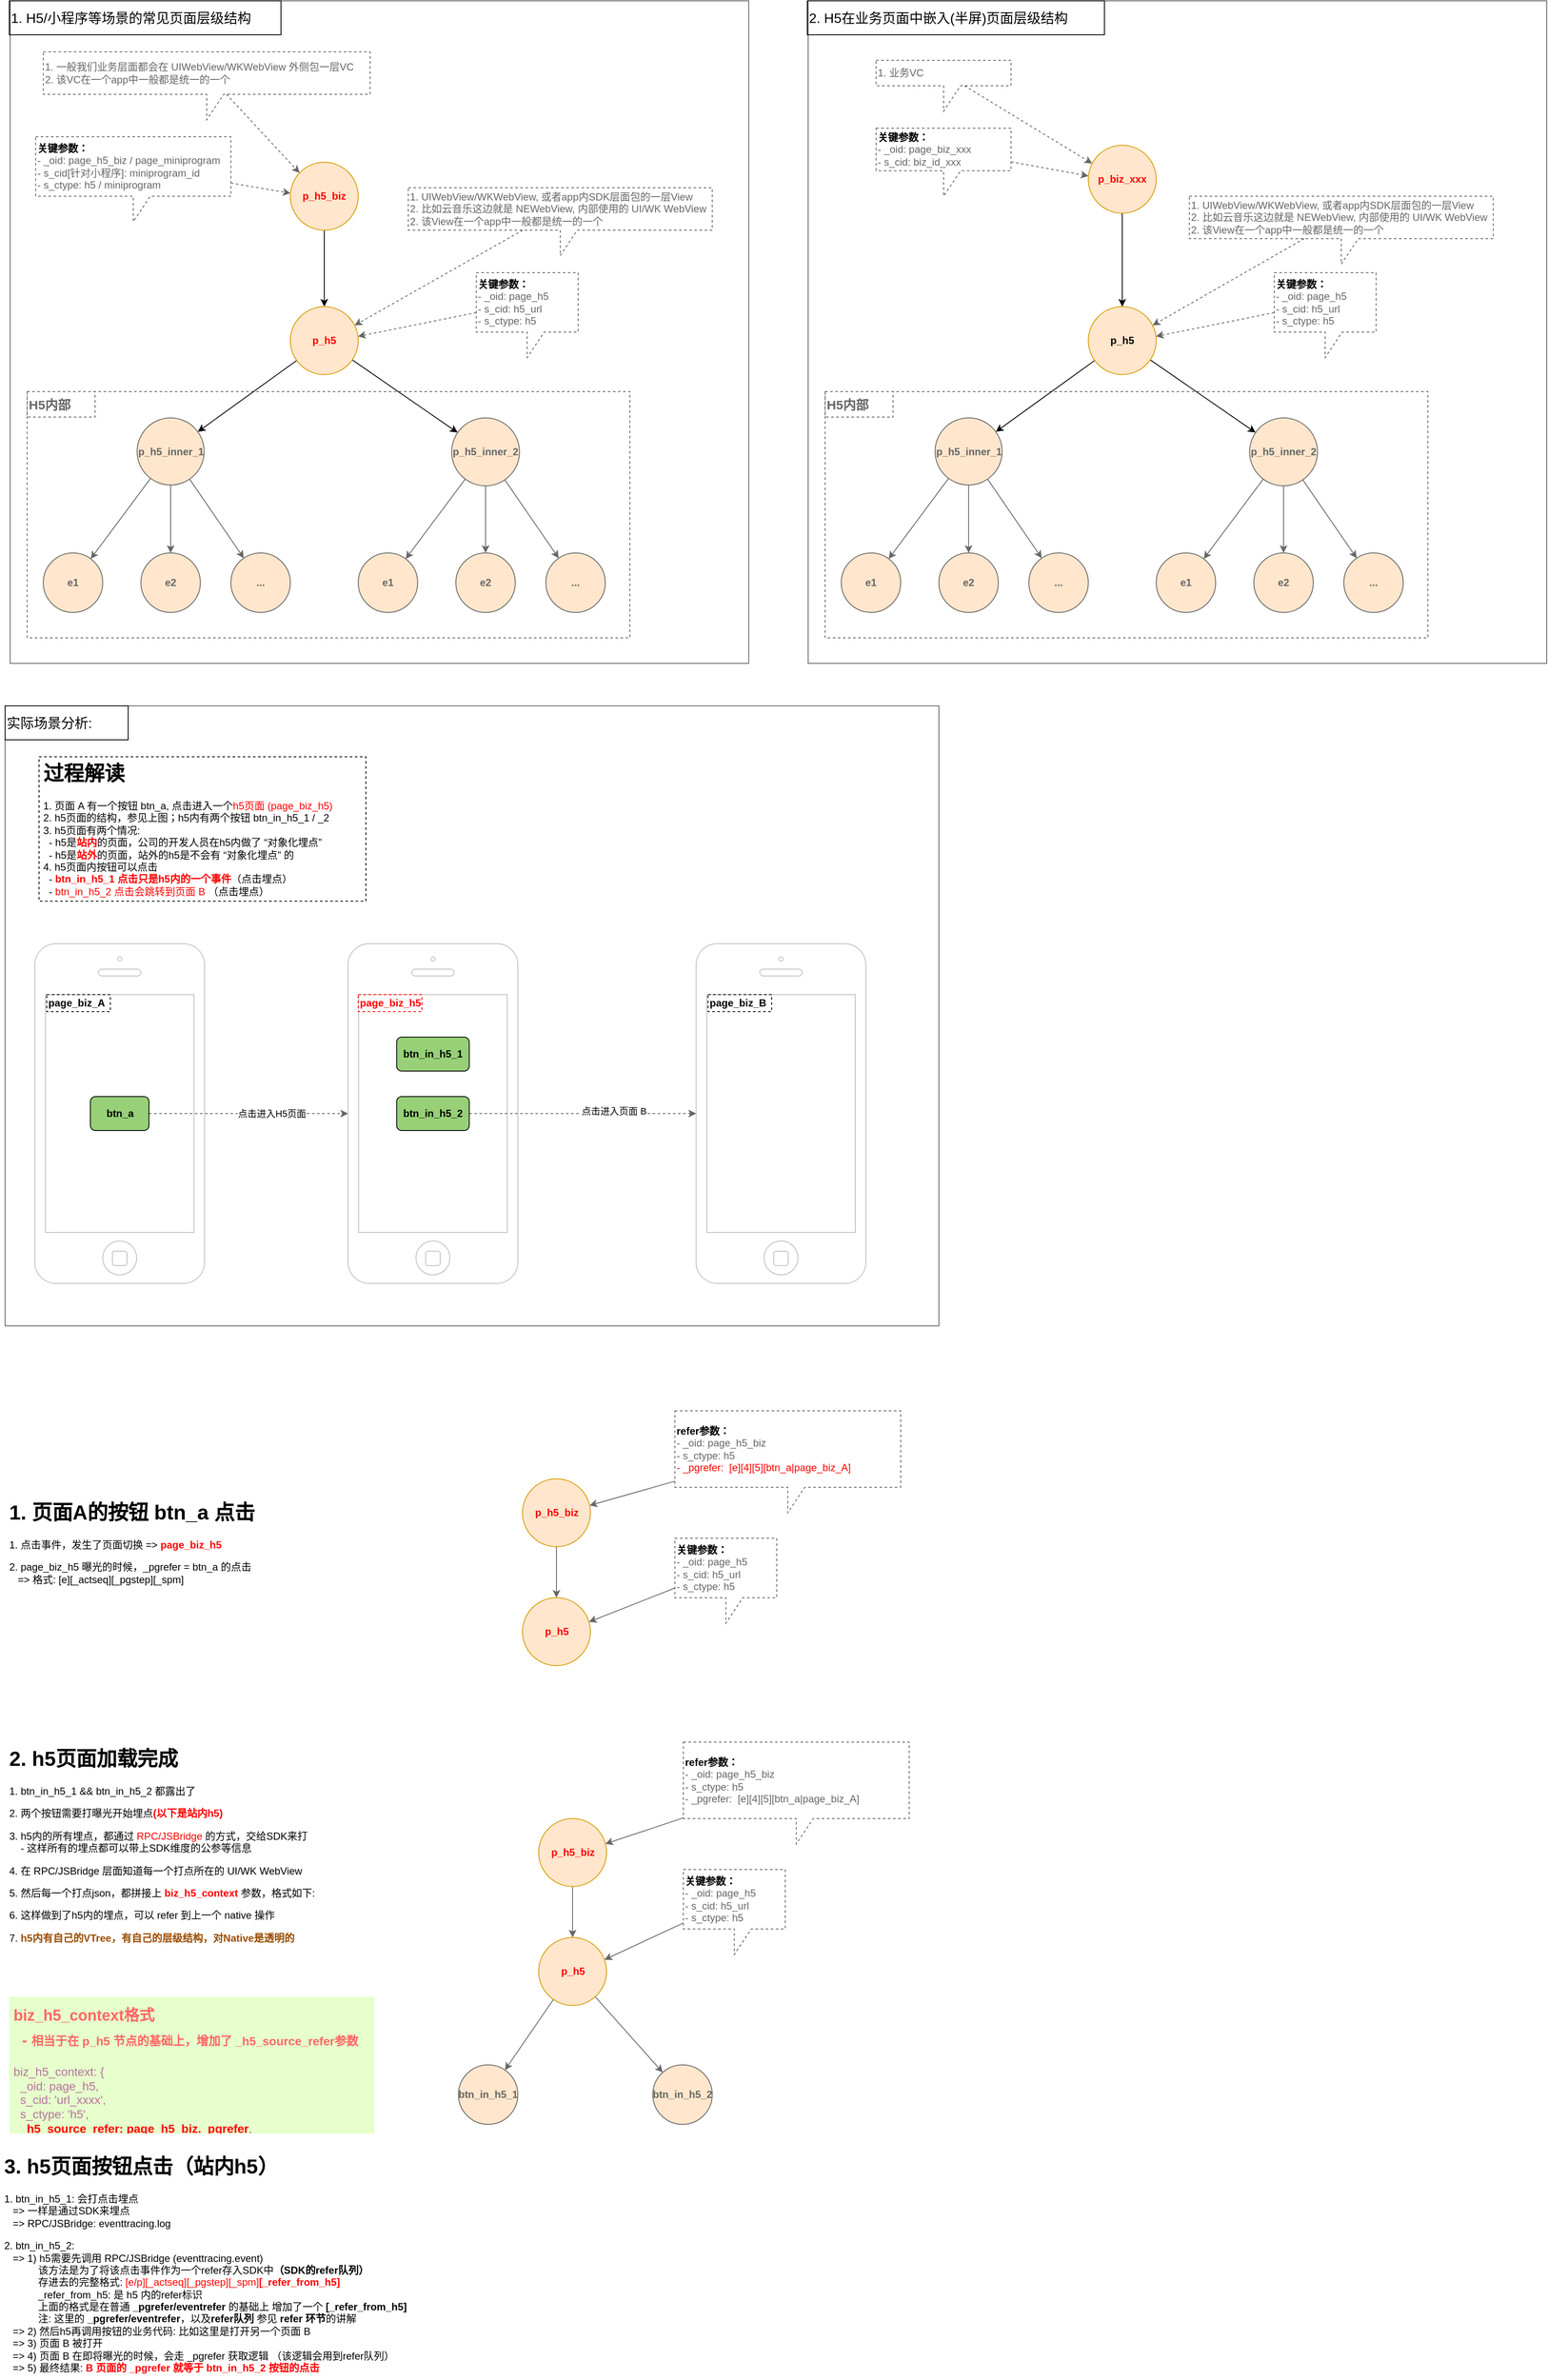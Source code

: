 <mxfile version="14.7.0" type="github">
  <diagram id="BwOSBp48OYiSH1dpokI9" name="Page-1">
    <mxGraphModel dx="2025" dy="2298" grid="1" gridSize="10" guides="1" tooltips="1" connect="1" arrows="1" fold="1" page="1" pageScale="1" pageWidth="827" pageHeight="1169" math="0" shadow="0">
      <root>
        <mxCell id="0" />
        <mxCell id="1" parent="0" />
        <mxCell id="-mIfDHSUPJoPvfxh9Jht-90" value="" style="rounded=0;whiteSpace=wrap;html=1;strokeColor=#666666;fontColor=#666666;" vertex="1" parent="1">
          <mxGeometry x="45" y="-260" width="1100" height="730" as="geometry" />
        </mxCell>
        <mxCell id="-mIfDHSUPJoPvfxh9Jht-35" value="" style="rounded=0;whiteSpace=wrap;html=1;strokeColor=#666666;fontColor=#666666;" vertex="1" parent="1">
          <mxGeometry x="51" y="-1090" width="870" height="780" as="geometry" />
        </mxCell>
        <mxCell id="-mIfDHSUPJoPvfxh9Jht-29" value="" style="rounded=0;whiteSpace=wrap;html=1;fillColor=none;dashed=1;strokeColor=#666666;fontColor=#666666;" vertex="1" parent="1">
          <mxGeometry x="71" y="-630" width="710" height="290" as="geometry" />
        </mxCell>
        <mxCell id="-mIfDHSUPJoPvfxh9Jht-12" style="edgeStyle=orthogonalEdgeStyle;rounded=0;orthogonalLoop=1;jettySize=auto;html=1;fontColor=#FF0000;" edge="1" parent="1" source="-mIfDHSUPJoPvfxh9Jht-6" target="-mIfDHSUPJoPvfxh9Jht-7">
          <mxGeometry relative="1" as="geometry" />
        </mxCell>
        <mxCell id="-mIfDHSUPJoPvfxh9Jht-6" value="&lt;font&gt;&lt;span&gt;p_h5_biz&lt;br&gt;&lt;/span&gt;&lt;/font&gt;" style="ellipse;whiteSpace=wrap;html=1;aspect=fixed;strokeColor=#d79b00;fillColor=#ffe6cc;fontStyle=1;fontColor=#FF0000;" vertex="1" parent="1">
          <mxGeometry x="381" y="-900" width="80" height="80" as="geometry" />
        </mxCell>
        <mxCell id="-mIfDHSUPJoPvfxh9Jht-21" style="edgeStyle=none;rounded=0;orthogonalLoop=1;jettySize=auto;html=1;" edge="1" parent="1" source="-mIfDHSUPJoPvfxh9Jht-7" target="-mIfDHSUPJoPvfxh9Jht-13">
          <mxGeometry relative="1" as="geometry" />
        </mxCell>
        <mxCell id="-mIfDHSUPJoPvfxh9Jht-22" style="edgeStyle=none;rounded=0;orthogonalLoop=1;jettySize=auto;html=1;" edge="1" parent="1" source="-mIfDHSUPJoPvfxh9Jht-7" target="-mIfDHSUPJoPvfxh9Jht-14">
          <mxGeometry relative="1" as="geometry" />
        </mxCell>
        <mxCell id="-mIfDHSUPJoPvfxh9Jht-7" value="&lt;span&gt;&lt;font&gt;p_h5&lt;/font&gt;&lt;/span&gt;" style="ellipse;whiteSpace=wrap;html=1;aspect=fixed;strokeColor=#d79b00;fillColor=#ffe6cc;fontStyle=1;fontColor=#FF0000;" vertex="1" parent="1">
          <mxGeometry x="381" y="-730" width="80" height="80" as="geometry" />
        </mxCell>
        <mxCell id="-mIfDHSUPJoPvfxh9Jht-18" style="rounded=0;orthogonalLoop=1;jettySize=auto;html=1;strokeColor=#666666;fontColor=#666666;" edge="1" parent="1" source="-mIfDHSUPJoPvfxh9Jht-13" target="-mIfDHSUPJoPvfxh9Jht-15">
          <mxGeometry relative="1" as="geometry" />
        </mxCell>
        <mxCell id="-mIfDHSUPJoPvfxh9Jht-19" style="edgeStyle=none;rounded=0;orthogonalLoop=1;jettySize=auto;html=1;strokeColor=#666666;fontColor=#666666;" edge="1" parent="1" source="-mIfDHSUPJoPvfxh9Jht-13" target="-mIfDHSUPJoPvfxh9Jht-16">
          <mxGeometry relative="1" as="geometry" />
        </mxCell>
        <mxCell id="-mIfDHSUPJoPvfxh9Jht-20" style="edgeStyle=none;rounded=0;orthogonalLoop=1;jettySize=auto;html=1;strokeColor=#666666;fontColor=#666666;" edge="1" parent="1" source="-mIfDHSUPJoPvfxh9Jht-13" target="-mIfDHSUPJoPvfxh9Jht-17">
          <mxGeometry relative="1" as="geometry" />
        </mxCell>
        <mxCell id="-mIfDHSUPJoPvfxh9Jht-13" value="&lt;b&gt;&lt;font&gt;p_h5_inner_1&lt;/font&gt;&lt;/b&gt;" style="ellipse;whiteSpace=wrap;html=1;aspect=fixed;fillColor=#ffe6cc;strokeColor=#666666;fontColor=#666666;" vertex="1" parent="1">
          <mxGeometry x="200.5" y="-599" width="79" height="79" as="geometry" />
        </mxCell>
        <mxCell id="-mIfDHSUPJoPvfxh9Jht-26" style="edgeStyle=none;rounded=0;orthogonalLoop=1;jettySize=auto;html=1;strokeColor=#666666;fontColor=#666666;" edge="1" parent="1" source="-mIfDHSUPJoPvfxh9Jht-14" target="-mIfDHSUPJoPvfxh9Jht-23">
          <mxGeometry relative="1" as="geometry" />
        </mxCell>
        <mxCell id="-mIfDHSUPJoPvfxh9Jht-27" style="edgeStyle=none;rounded=0;orthogonalLoop=1;jettySize=auto;html=1;strokeColor=#666666;fontColor=#666666;" edge="1" parent="1" source="-mIfDHSUPJoPvfxh9Jht-14" target="-mIfDHSUPJoPvfxh9Jht-24">
          <mxGeometry relative="1" as="geometry" />
        </mxCell>
        <mxCell id="-mIfDHSUPJoPvfxh9Jht-28" style="edgeStyle=none;rounded=0;orthogonalLoop=1;jettySize=auto;html=1;strokeColor=#666666;fontColor=#666666;" edge="1" parent="1" source="-mIfDHSUPJoPvfxh9Jht-14" target="-mIfDHSUPJoPvfxh9Jht-25">
          <mxGeometry relative="1" as="geometry" />
        </mxCell>
        <mxCell id="-mIfDHSUPJoPvfxh9Jht-14" value="&lt;b&gt;&lt;font&gt;p_h5_inner_2&lt;/font&gt;&lt;/b&gt;" style="ellipse;whiteSpace=wrap;html=1;aspect=fixed;fillColor=#ffe6cc;strokeColor=#666666;fontColor=#666666;" vertex="1" parent="1">
          <mxGeometry x="571" y="-599" width="80" height="80" as="geometry" />
        </mxCell>
        <mxCell id="-mIfDHSUPJoPvfxh9Jht-15" value="&lt;b&gt;&lt;font&gt;e1&lt;/font&gt;&lt;/b&gt;" style="ellipse;whiteSpace=wrap;html=1;aspect=fixed;fillColor=#ffe6cc;strokeColor=#666666;fontColor=#666666;" vertex="1" parent="1">
          <mxGeometry x="90" y="-440" width="70" height="70" as="geometry" />
        </mxCell>
        <mxCell id="-mIfDHSUPJoPvfxh9Jht-16" value="&lt;b&gt;&lt;font&gt;e2&lt;/font&gt;&lt;/b&gt;" style="ellipse;whiteSpace=wrap;html=1;aspect=fixed;fillColor=#ffe6cc;strokeColor=#666666;fontColor=#666666;" vertex="1" parent="1">
          <mxGeometry x="205" y="-440" width="70" height="70" as="geometry" />
        </mxCell>
        <mxCell id="-mIfDHSUPJoPvfxh9Jht-17" value="&lt;b&gt;&lt;font&gt;...&lt;/font&gt;&lt;/b&gt;" style="ellipse;whiteSpace=wrap;html=1;aspect=fixed;fillColor=#ffe6cc;strokeColor=#666666;fontColor=#666666;" vertex="1" parent="1">
          <mxGeometry x="311" y="-440" width="70" height="70" as="geometry" />
        </mxCell>
        <mxCell id="-mIfDHSUPJoPvfxh9Jht-23" value="&lt;b&gt;&lt;font&gt;e1&lt;/font&gt;&lt;/b&gt;" style="ellipse;whiteSpace=wrap;html=1;aspect=fixed;fillColor=#ffe6cc;strokeColor=#666666;fontColor=#666666;" vertex="1" parent="1">
          <mxGeometry x="461" y="-440" width="70" height="70" as="geometry" />
        </mxCell>
        <mxCell id="-mIfDHSUPJoPvfxh9Jht-24" value="&lt;b&gt;&lt;font&gt;e2&lt;/font&gt;&lt;/b&gt;" style="ellipse;whiteSpace=wrap;html=1;aspect=fixed;fillColor=#ffe6cc;strokeColor=#666666;fontColor=#666666;" vertex="1" parent="1">
          <mxGeometry x="576" y="-440" width="70" height="70" as="geometry" />
        </mxCell>
        <mxCell id="-mIfDHSUPJoPvfxh9Jht-25" value="&lt;b&gt;&lt;font&gt;...&lt;/font&gt;&lt;/b&gt;" style="ellipse;whiteSpace=wrap;html=1;aspect=fixed;fillColor=#ffe6cc;strokeColor=#666666;fontColor=#666666;" vertex="1" parent="1">
          <mxGeometry x="682" y="-440" width="70" height="70" as="geometry" />
        </mxCell>
        <mxCell id="-mIfDHSUPJoPvfxh9Jht-30" value="&lt;b&gt;&lt;font style=&quot;font-size: 15px&quot;&gt;H5内部&lt;/font&gt;&lt;/b&gt;" style="text;html=1;fillColor=none;align=left;verticalAlign=middle;whiteSpace=wrap;rounded=0;dashed=1;strokeColor=#666666;fontColor=#666666;" vertex="1" parent="1">
          <mxGeometry x="71" y="-630" width="80" height="30" as="geometry" />
        </mxCell>
        <mxCell id="-mIfDHSUPJoPvfxh9Jht-32" style="edgeStyle=none;rounded=0;orthogonalLoop=1;jettySize=auto;html=1;fontColor=#666666;dashed=1;strokeColor=#666666;" edge="1" parent="1" source="-mIfDHSUPJoPvfxh9Jht-31" target="-mIfDHSUPJoPvfxh9Jht-6">
          <mxGeometry relative="1" as="geometry" />
        </mxCell>
        <mxCell id="-mIfDHSUPJoPvfxh9Jht-31" value="1. 一般我们业务层面都会在 UIWebView/WKWebView 外侧包一层VC&lt;br&gt;2. 该VC在一个app中一般都是统一的一个" style="shape=callout;whiteSpace=wrap;html=1;perimeter=calloutPerimeter;dashed=1;fontColor=#666666;fillColor=none;strokeColor=#666666;align=left;" vertex="1" parent="1">
          <mxGeometry x="90" y="-1030" width="385" height="80" as="geometry" />
        </mxCell>
        <mxCell id="-mIfDHSUPJoPvfxh9Jht-34" style="edgeStyle=none;rounded=0;orthogonalLoop=1;jettySize=auto;html=1;dashed=1;fontColor=#666666;strokeColor=#666666;" edge="1" parent="1" source="-mIfDHSUPJoPvfxh9Jht-33" target="-mIfDHSUPJoPvfxh9Jht-7">
          <mxGeometry relative="1" as="geometry" />
        </mxCell>
        <mxCell id="-mIfDHSUPJoPvfxh9Jht-33" value="1. UIWebView/WKWebView, 或者app内SDK层面包的一层View&lt;br&gt;2. 比如云音乐这边就是 NEWebView, 内部使用的 UI/WK WebView&lt;br&gt;2. 该View在一个app中一般都是统一的一个" style="shape=callout;whiteSpace=wrap;html=1;perimeter=calloutPerimeter;dashed=1;fontColor=#666666;fillColor=none;strokeColor=#666666;align=left;" vertex="1" parent="1">
          <mxGeometry x="520" y="-870" width="358" height="80" as="geometry" />
        </mxCell>
        <mxCell id="-mIfDHSUPJoPvfxh9Jht-36" value="&lt;font style=&quot;font-size: 16px&quot;&gt;1. H5/小程序等场景的常见页面层级结构&lt;/font&gt;" style="text;html=1;fillColor=none;align=left;verticalAlign=middle;whiteSpace=wrap;rounded=0;strokeColor=#000000;" vertex="1" parent="1">
          <mxGeometry x="50" y="-1090" width="320" height="40" as="geometry" />
        </mxCell>
        <mxCell id="-mIfDHSUPJoPvfxh9Jht-37" value="" style="rounded=0;whiteSpace=wrap;html=1;strokeColor=#666666;fontColor=#666666;" vertex="1" parent="1">
          <mxGeometry x="991" y="-1090" width="870" height="780" as="geometry" />
        </mxCell>
        <mxCell id="-mIfDHSUPJoPvfxh9Jht-38" value="" style="rounded=0;whiteSpace=wrap;html=1;fillColor=none;dashed=1;strokeColor=#666666;fontColor=#666666;" vertex="1" parent="1">
          <mxGeometry x="1011" y="-630" width="710" height="290" as="geometry" />
        </mxCell>
        <mxCell id="-mIfDHSUPJoPvfxh9Jht-39" style="edgeStyle=orthogonalEdgeStyle;rounded=0;orthogonalLoop=1;jettySize=auto;html=1;fontColor=#FF0000;" edge="1" parent="1" source="-mIfDHSUPJoPvfxh9Jht-40" target="-mIfDHSUPJoPvfxh9Jht-43">
          <mxGeometry relative="1" as="geometry" />
        </mxCell>
        <mxCell id="-mIfDHSUPJoPvfxh9Jht-40" value="&lt;font&gt;&lt;span&gt;p_biz_xxx&lt;br&gt;&lt;/span&gt;&lt;/font&gt;" style="ellipse;whiteSpace=wrap;html=1;aspect=fixed;strokeColor=#d79b00;fillColor=#ffe6cc;fontStyle=1;fontColor=#FF0000;" vertex="1" parent="1">
          <mxGeometry x="1321" y="-920" width="80" height="80" as="geometry" />
        </mxCell>
        <mxCell id="-mIfDHSUPJoPvfxh9Jht-41" style="edgeStyle=none;rounded=0;orthogonalLoop=1;jettySize=auto;html=1;" edge="1" parent="1" source="-mIfDHSUPJoPvfxh9Jht-43" target="-mIfDHSUPJoPvfxh9Jht-47">
          <mxGeometry relative="1" as="geometry" />
        </mxCell>
        <mxCell id="-mIfDHSUPJoPvfxh9Jht-42" style="edgeStyle=none;rounded=0;orthogonalLoop=1;jettySize=auto;html=1;" edge="1" parent="1" source="-mIfDHSUPJoPvfxh9Jht-43" target="-mIfDHSUPJoPvfxh9Jht-51">
          <mxGeometry relative="1" as="geometry" />
        </mxCell>
        <mxCell id="-mIfDHSUPJoPvfxh9Jht-43" value="&lt;span&gt;&lt;font&gt;p_h5&lt;/font&gt;&lt;/span&gt;" style="ellipse;whiteSpace=wrap;html=1;aspect=fixed;strokeColor=#d79b00;fillColor=#ffe6cc;fontStyle=1;" vertex="1" parent="1">
          <mxGeometry x="1321" y="-730" width="80" height="80" as="geometry" />
        </mxCell>
        <mxCell id="-mIfDHSUPJoPvfxh9Jht-44" style="rounded=0;orthogonalLoop=1;jettySize=auto;html=1;strokeColor=#666666;fontColor=#666666;" edge="1" parent="1" source="-mIfDHSUPJoPvfxh9Jht-47" target="-mIfDHSUPJoPvfxh9Jht-52">
          <mxGeometry relative="1" as="geometry" />
        </mxCell>
        <mxCell id="-mIfDHSUPJoPvfxh9Jht-45" style="edgeStyle=none;rounded=0;orthogonalLoop=1;jettySize=auto;html=1;strokeColor=#666666;fontColor=#666666;" edge="1" parent="1" source="-mIfDHSUPJoPvfxh9Jht-47" target="-mIfDHSUPJoPvfxh9Jht-53">
          <mxGeometry relative="1" as="geometry" />
        </mxCell>
        <mxCell id="-mIfDHSUPJoPvfxh9Jht-46" style="edgeStyle=none;rounded=0;orthogonalLoop=1;jettySize=auto;html=1;strokeColor=#666666;fontColor=#666666;" edge="1" parent="1" source="-mIfDHSUPJoPvfxh9Jht-47" target="-mIfDHSUPJoPvfxh9Jht-54">
          <mxGeometry relative="1" as="geometry" />
        </mxCell>
        <mxCell id="-mIfDHSUPJoPvfxh9Jht-47" value="&lt;b&gt;&lt;font&gt;p_h5_inner_1&lt;/font&gt;&lt;/b&gt;" style="ellipse;whiteSpace=wrap;html=1;aspect=fixed;fillColor=#ffe6cc;strokeColor=#666666;fontColor=#666666;" vertex="1" parent="1">
          <mxGeometry x="1140.5" y="-599" width="79" height="79" as="geometry" />
        </mxCell>
        <mxCell id="-mIfDHSUPJoPvfxh9Jht-48" style="edgeStyle=none;rounded=0;orthogonalLoop=1;jettySize=auto;html=1;strokeColor=#666666;fontColor=#666666;" edge="1" parent="1" source="-mIfDHSUPJoPvfxh9Jht-51" target="-mIfDHSUPJoPvfxh9Jht-55">
          <mxGeometry relative="1" as="geometry" />
        </mxCell>
        <mxCell id="-mIfDHSUPJoPvfxh9Jht-49" style="edgeStyle=none;rounded=0;orthogonalLoop=1;jettySize=auto;html=1;strokeColor=#666666;fontColor=#666666;" edge="1" parent="1" source="-mIfDHSUPJoPvfxh9Jht-51" target="-mIfDHSUPJoPvfxh9Jht-56">
          <mxGeometry relative="1" as="geometry" />
        </mxCell>
        <mxCell id="-mIfDHSUPJoPvfxh9Jht-50" style="edgeStyle=none;rounded=0;orthogonalLoop=1;jettySize=auto;html=1;strokeColor=#666666;fontColor=#666666;" edge="1" parent="1" source="-mIfDHSUPJoPvfxh9Jht-51" target="-mIfDHSUPJoPvfxh9Jht-57">
          <mxGeometry relative="1" as="geometry" />
        </mxCell>
        <mxCell id="-mIfDHSUPJoPvfxh9Jht-51" value="&lt;b&gt;&lt;font&gt;p_h5_inner_2&lt;/font&gt;&lt;/b&gt;" style="ellipse;whiteSpace=wrap;html=1;aspect=fixed;fillColor=#ffe6cc;strokeColor=#666666;fontColor=#666666;" vertex="1" parent="1">
          <mxGeometry x="1511" y="-599" width="80" height="80" as="geometry" />
        </mxCell>
        <mxCell id="-mIfDHSUPJoPvfxh9Jht-52" value="&lt;b&gt;&lt;font&gt;e1&lt;/font&gt;&lt;/b&gt;" style="ellipse;whiteSpace=wrap;html=1;aspect=fixed;fillColor=#ffe6cc;strokeColor=#666666;fontColor=#666666;" vertex="1" parent="1">
          <mxGeometry x="1030" y="-440" width="70" height="70" as="geometry" />
        </mxCell>
        <mxCell id="-mIfDHSUPJoPvfxh9Jht-53" value="&lt;b&gt;&lt;font&gt;e2&lt;/font&gt;&lt;/b&gt;" style="ellipse;whiteSpace=wrap;html=1;aspect=fixed;fillColor=#ffe6cc;strokeColor=#666666;fontColor=#666666;" vertex="1" parent="1">
          <mxGeometry x="1145" y="-440" width="70" height="70" as="geometry" />
        </mxCell>
        <mxCell id="-mIfDHSUPJoPvfxh9Jht-54" value="&lt;b&gt;&lt;font&gt;...&lt;/font&gt;&lt;/b&gt;" style="ellipse;whiteSpace=wrap;html=1;aspect=fixed;fillColor=#ffe6cc;strokeColor=#666666;fontColor=#666666;" vertex="1" parent="1">
          <mxGeometry x="1251" y="-440" width="70" height="70" as="geometry" />
        </mxCell>
        <mxCell id="-mIfDHSUPJoPvfxh9Jht-55" value="&lt;b&gt;&lt;font&gt;e1&lt;/font&gt;&lt;/b&gt;" style="ellipse;whiteSpace=wrap;html=1;aspect=fixed;fillColor=#ffe6cc;strokeColor=#666666;fontColor=#666666;" vertex="1" parent="1">
          <mxGeometry x="1401" y="-440" width="70" height="70" as="geometry" />
        </mxCell>
        <mxCell id="-mIfDHSUPJoPvfxh9Jht-56" value="&lt;b&gt;&lt;font&gt;e2&lt;/font&gt;&lt;/b&gt;" style="ellipse;whiteSpace=wrap;html=1;aspect=fixed;fillColor=#ffe6cc;strokeColor=#666666;fontColor=#666666;" vertex="1" parent="1">
          <mxGeometry x="1516" y="-440" width="70" height="70" as="geometry" />
        </mxCell>
        <mxCell id="-mIfDHSUPJoPvfxh9Jht-57" value="&lt;b&gt;&lt;font&gt;...&lt;/font&gt;&lt;/b&gt;" style="ellipse;whiteSpace=wrap;html=1;aspect=fixed;fillColor=#ffe6cc;strokeColor=#666666;fontColor=#666666;" vertex="1" parent="1">
          <mxGeometry x="1622" y="-440" width="70" height="70" as="geometry" />
        </mxCell>
        <mxCell id="-mIfDHSUPJoPvfxh9Jht-58" value="&lt;b&gt;&lt;font style=&quot;font-size: 15px&quot;&gt;H5内部&lt;/font&gt;&lt;/b&gt;" style="text;html=1;fillColor=none;align=left;verticalAlign=middle;whiteSpace=wrap;rounded=0;dashed=1;strokeColor=#666666;fontColor=#666666;" vertex="1" parent="1">
          <mxGeometry x="1011" y="-630" width="80" height="30" as="geometry" />
        </mxCell>
        <mxCell id="-mIfDHSUPJoPvfxh9Jht-59" style="edgeStyle=none;rounded=0;orthogonalLoop=1;jettySize=auto;html=1;fontColor=#666666;dashed=1;strokeColor=#666666;" edge="1" parent="1" source="-mIfDHSUPJoPvfxh9Jht-60" target="-mIfDHSUPJoPvfxh9Jht-40">
          <mxGeometry relative="1" as="geometry" />
        </mxCell>
        <mxCell id="-mIfDHSUPJoPvfxh9Jht-60" value="1. 业务VC" style="shape=callout;whiteSpace=wrap;html=1;perimeter=calloutPerimeter;dashed=1;fontColor=#666666;fillColor=none;strokeColor=#666666;align=left;" vertex="1" parent="1">
          <mxGeometry x="1071" y="-1020" width="159" height="60" as="geometry" />
        </mxCell>
        <mxCell id="-mIfDHSUPJoPvfxh9Jht-61" style="edgeStyle=none;rounded=0;orthogonalLoop=1;jettySize=auto;html=1;dashed=1;fontColor=#666666;strokeColor=#666666;" edge="1" parent="1" source="-mIfDHSUPJoPvfxh9Jht-62" target="-mIfDHSUPJoPvfxh9Jht-43">
          <mxGeometry relative="1" as="geometry" />
        </mxCell>
        <mxCell id="-mIfDHSUPJoPvfxh9Jht-62" value="1. UIWebView/WKWebView, 或者app内SDK层面包的一层View&lt;br&gt;2. 比如云音乐这边就是 NEWebView, 内部使用的 UI/WK WebView&lt;br&gt;2. 该View在一个app中一般都是统一的一个" style="shape=callout;whiteSpace=wrap;html=1;perimeter=calloutPerimeter;dashed=1;fontColor=#666666;fillColor=none;strokeColor=#666666;align=left;" vertex="1" parent="1">
          <mxGeometry x="1440" y="-860" width="358" height="80" as="geometry" />
        </mxCell>
        <mxCell id="-mIfDHSUPJoPvfxh9Jht-63" value="&lt;font style=&quot;font-size: 16px&quot;&gt;2. H5在业务页面中嵌入(半屏)页面层级结构&lt;/font&gt;" style="text;html=1;fillColor=none;align=left;verticalAlign=middle;whiteSpace=wrap;rounded=0;strokeColor=#000000;" vertex="1" parent="1">
          <mxGeometry x="990" y="-1090" width="350" height="40" as="geometry" />
        </mxCell>
        <mxCell id="-mIfDHSUPJoPvfxh9Jht-65" style="edgeStyle=none;rounded=0;orthogonalLoop=1;jettySize=auto;html=1;dashed=1;fontColor=#000000;strokeColor=#666666;" edge="1" parent="1" source="-mIfDHSUPJoPvfxh9Jht-64" target="-mIfDHSUPJoPvfxh9Jht-6">
          <mxGeometry relative="1" as="geometry" />
        </mxCell>
        <mxCell id="-mIfDHSUPJoPvfxh9Jht-64" value="&lt;b&gt;&lt;font color=&quot;#000000&quot;&gt;关键参数：&lt;/font&gt;&lt;/b&gt;&lt;br&gt;- _oid: page_h5_biz / page_miniprogram&lt;br&gt;- s_cid[针对小程序]: miniprogram_id&lt;br&gt;- s_ctype: h5 / miniprogram" style="shape=callout;whiteSpace=wrap;html=1;perimeter=calloutPerimeter;dashed=1;fontColor=#666666;fillColor=none;strokeColor=#666666;align=left;" vertex="1" parent="1">
          <mxGeometry x="81" y="-930" width="230" height="100" as="geometry" />
        </mxCell>
        <mxCell id="-mIfDHSUPJoPvfxh9Jht-68" style="edgeStyle=none;rounded=0;orthogonalLoop=1;jettySize=auto;html=1;dashed=1;fontColor=#000000;strokeColor=#666666;" edge="1" parent="1" source="-mIfDHSUPJoPvfxh9Jht-66" target="-mIfDHSUPJoPvfxh9Jht-7">
          <mxGeometry relative="1" as="geometry" />
        </mxCell>
        <mxCell id="-mIfDHSUPJoPvfxh9Jht-66" value="&lt;b&gt;&lt;font color=&quot;#000000&quot;&gt;关键参数：&lt;/font&gt;&lt;/b&gt;&lt;br&gt;- _oid: page_h5&lt;br&gt;- s_cid: h5_url&lt;br&gt;- s_ctype: h5" style="shape=callout;whiteSpace=wrap;html=1;perimeter=calloutPerimeter;dashed=1;fontColor=#666666;fillColor=none;strokeColor=#666666;align=left;" vertex="1" parent="1">
          <mxGeometry x="600" y="-770" width="120" height="100" as="geometry" />
        </mxCell>
        <mxCell id="-mIfDHSUPJoPvfxh9Jht-70" style="edgeStyle=none;rounded=0;orthogonalLoop=1;jettySize=auto;html=1;dashed=1;fontColor=#000000;strokeColor=#666666;" edge="1" parent="1" source="-mIfDHSUPJoPvfxh9Jht-69" target="-mIfDHSUPJoPvfxh9Jht-40">
          <mxGeometry relative="1" as="geometry" />
        </mxCell>
        <mxCell id="-mIfDHSUPJoPvfxh9Jht-69" value="&lt;b&gt;&lt;font color=&quot;#000000&quot;&gt;关键参数：&lt;/font&gt;&lt;/b&gt;&lt;br&gt;- _oid: page_biz_xxx&lt;br&gt;- s_cid: biz_id_xxx" style="shape=callout;whiteSpace=wrap;html=1;perimeter=calloutPerimeter;dashed=1;fontColor=#666666;fillColor=none;strokeColor=#666666;align=left;" vertex="1" parent="1">
          <mxGeometry x="1071" y="-940" width="159" height="80" as="geometry" />
        </mxCell>
        <mxCell id="-mIfDHSUPJoPvfxh9Jht-72" style="edgeStyle=none;rounded=0;orthogonalLoop=1;jettySize=auto;html=1;dashed=1;fontColor=#000000;strokeColor=#666666;" edge="1" parent="1" source="-mIfDHSUPJoPvfxh9Jht-71" target="-mIfDHSUPJoPvfxh9Jht-43">
          <mxGeometry relative="1" as="geometry" />
        </mxCell>
        <mxCell id="-mIfDHSUPJoPvfxh9Jht-71" value="&lt;b&gt;&lt;font color=&quot;#000000&quot;&gt;关键参数：&lt;/font&gt;&lt;/b&gt;&lt;br&gt;- _oid: page_h5&lt;br&gt;- s_cid: h5_url&lt;br&gt;- s_ctype: h5" style="shape=callout;whiteSpace=wrap;html=1;perimeter=calloutPerimeter;dashed=1;fontColor=#666666;fillColor=none;strokeColor=#666666;align=left;" vertex="1" parent="1">
          <mxGeometry x="1540" y="-770" width="120" height="100" as="geometry" />
        </mxCell>
        <mxCell id="-mIfDHSUPJoPvfxh9Jht-74" value="" style="html=1;verticalLabelPosition=bottom;labelBackgroundColor=#ffffff;verticalAlign=top;shadow=0;dashed=0;strokeWidth=1;shape=mxgraph.ios7.misc.iphone;strokeColor=#c0c0c0;fontColor=#000000;fillColor=#ffffff;align=left;" vertex="1" parent="1">
          <mxGeometry x="80" y="20" width="200" height="400" as="geometry" />
        </mxCell>
        <mxCell id="-mIfDHSUPJoPvfxh9Jht-75" value="page_biz_A" style="text;html=1;fillColor=none;align=left;verticalAlign=middle;whiteSpace=wrap;rounded=0;fontColor=#000000;strokeColor=#000000;dashed=1;fontStyle=1" vertex="1" parent="1">
          <mxGeometry x="94" y="80" width="75" height="20" as="geometry" />
        </mxCell>
        <mxCell id="-mIfDHSUPJoPvfxh9Jht-82" style="edgeStyle=none;rounded=0;orthogonalLoop=1;jettySize=auto;html=1;dashed=1;fontColor=#000000;strokeColor=#666666;" edge="1" parent="1" source="-mIfDHSUPJoPvfxh9Jht-78" target="-mIfDHSUPJoPvfxh9Jht-79">
          <mxGeometry relative="1" as="geometry" />
        </mxCell>
        <mxCell id="-mIfDHSUPJoPvfxh9Jht-83" value="点击进入H5页面" style="edgeLabel;html=1;align=center;verticalAlign=middle;resizable=0;points=[];fontColor=#000000;" vertex="1" connectable="0" parent="-mIfDHSUPJoPvfxh9Jht-82">
          <mxGeometry x="-0.228" y="-1" relative="1" as="geometry">
            <mxPoint x="54" y="-1" as="offset" />
          </mxGeometry>
        </mxCell>
        <mxCell id="-mIfDHSUPJoPvfxh9Jht-78" value="btn_a" style="rounded=1;whiteSpace=wrap;html=1;fontColor=#000000;strokeColor=#000000;align=center;fontStyle=1;fillColor=#97D077;" vertex="1" parent="1">
          <mxGeometry x="145.5" y="200" width="69" height="40" as="geometry" />
        </mxCell>
        <mxCell id="-mIfDHSUPJoPvfxh9Jht-79" value="" style="html=1;verticalLabelPosition=bottom;labelBackgroundColor=#ffffff;verticalAlign=top;shadow=0;dashed=0;strokeWidth=1;shape=mxgraph.ios7.misc.iphone;strokeColor=#c0c0c0;fontColor=#000000;fillColor=#ffffff;align=left;" vertex="1" parent="1">
          <mxGeometry x="449" y="20" width="200" height="400" as="geometry" />
        </mxCell>
        <mxCell id="-mIfDHSUPJoPvfxh9Jht-81" value="page_biz_h5" style="text;html=1;fillColor=none;align=left;verticalAlign=middle;whiteSpace=wrap;rounded=0;dashed=1;fontStyle=1;fontColor=#FF0000;strokeColor=#FF0000;" vertex="1" parent="1">
          <mxGeometry x="461" y="80" width="75" height="20" as="geometry" />
        </mxCell>
        <mxCell id="-mIfDHSUPJoPvfxh9Jht-84" value="" style="html=1;verticalLabelPosition=bottom;labelBackgroundColor=#ffffff;verticalAlign=top;shadow=0;dashed=0;strokeWidth=1;shape=mxgraph.ios7.misc.iphone;strokeColor=#c0c0c0;fontColor=#000000;fillColor=#ffffff;align=left;" vertex="1" parent="1">
          <mxGeometry x="859" y="20" width="200" height="400" as="geometry" />
        </mxCell>
        <mxCell id="-mIfDHSUPJoPvfxh9Jht-86" style="edgeStyle=none;rounded=0;orthogonalLoop=1;jettySize=auto;html=1;dashed=1;fontColor=#000000;strokeColor=#666666;" edge="1" parent="1" source="-mIfDHSUPJoPvfxh9Jht-85" target="-mIfDHSUPJoPvfxh9Jht-84">
          <mxGeometry relative="1" as="geometry" />
        </mxCell>
        <mxCell id="-mIfDHSUPJoPvfxh9Jht-85" value="btn_in_h5_2" style="rounded=1;whiteSpace=wrap;html=1;fontColor=#000000;strokeColor=#000000;align=center;fontStyle=1;fillColor=#97D077;" vertex="1" parent="1">
          <mxGeometry x="506.25" y="200" width="85.5" height="40" as="geometry" />
        </mxCell>
        <mxCell id="-mIfDHSUPJoPvfxh9Jht-87" value="page_biz_B" style="text;html=1;fillColor=none;align=left;verticalAlign=middle;whiteSpace=wrap;rounded=0;fontColor=#000000;strokeColor=#000000;dashed=1;fontStyle=1" vertex="1" parent="1">
          <mxGeometry x="873" y="80" width="75" height="20" as="geometry" />
        </mxCell>
        <mxCell id="-mIfDHSUPJoPvfxh9Jht-88" value="点击进入页面 B" style="edgeLabel;html=1;align=center;verticalAlign=middle;resizable=0;points=[];fontColor=#000000;" vertex="1" connectable="0" parent="1">
          <mxGeometry x="389" y="230" as="geometry">
            <mxPoint x="373" y="-13" as="offset" />
          </mxGeometry>
        </mxCell>
        <mxCell id="-mIfDHSUPJoPvfxh9Jht-91" value="&lt;span style=&quot;font-size: 16px&quot;&gt;实际场景分析:&lt;/span&gt;" style="text;html=1;fillColor=none;align=left;verticalAlign=middle;whiteSpace=wrap;rounded=0;strokeColor=#000000;" vertex="1" parent="1">
          <mxGeometry x="45" y="-260" width="145" height="40" as="geometry" />
        </mxCell>
        <mxCell id="-mIfDHSUPJoPvfxh9Jht-92" value="&lt;h1&gt;过程解读&lt;/h1&gt;&lt;p&gt;1. 页面 A 有一个按钮 btn_a, 点击进入一个&lt;font color=&quot;#ff0000&quot;&gt;h5页面 (page_biz_h5)&lt;/font&gt;&lt;br&gt;2. h5页面的结构，参见上图；h5内有两个按钮 btn_in_h5_1 / _2&amp;nbsp;&lt;br&gt;3. h5页面有两个情况:&amp;nbsp;&lt;br&gt;&amp;nbsp; - h5是&lt;b&gt;&lt;font color=&quot;#ff0000&quot;&gt;站内&lt;/font&gt;&lt;/b&gt;的页面，公司的开发人员在h5内做了 “对象化埋点”&lt;br&gt;&amp;nbsp; - h5是&lt;font color=&quot;#ff0000&quot;&gt;&lt;b&gt;站外&lt;/b&gt;&lt;/font&gt;的页面，站外的h5是不会有 “对象化埋点” 的&lt;br&gt;4. h5页面内按钮可以点击&lt;br&gt;&amp;nbsp; - &lt;font color=&quot;#ff0000&quot;&gt;&lt;b&gt;btn_in_h5_1 点击只是h5内的一个事件&lt;/b&gt;&lt;/font&gt;（点击埋点）&lt;br&gt;&amp;nbsp; - &lt;font color=&quot;#ff0000&quot;&gt;btn_in_h5_2 点击会跳转到页面 B&lt;/font&gt; （点击埋点）&lt;/p&gt;" style="text;html=1;fillColor=none;spacing=5;spacingTop=-20;whiteSpace=wrap;overflow=hidden;rounded=0;fontColor=#000000;align=left;strokeColor=#000000;dashed=1;" vertex="1" parent="1">
          <mxGeometry x="85" y="-200" width="385" height="170" as="geometry" />
        </mxCell>
        <mxCell id="-mIfDHSUPJoPvfxh9Jht-93" value="btn_in_h5_1" style="rounded=1;whiteSpace=wrap;html=1;fontColor=#000000;strokeColor=#000000;align=center;fontStyle=1;fillColor=#97D077;" vertex="1" parent="1">
          <mxGeometry x="506.25" y="130" width="85.5" height="40" as="geometry" />
        </mxCell>
        <mxCell id="-mIfDHSUPJoPvfxh9Jht-96" value="&lt;h1&gt;1. 页面A的按钮 btn_a 点击&lt;/h1&gt;&lt;p&gt;1. 点击事件，发生了页面切换 =&amp;gt; &lt;b&gt;&lt;font color=&quot;#ff0000&quot;&gt;page_biz_h5&lt;/font&gt;&lt;/b&gt;&lt;/p&gt;&lt;p&gt;2. page_biz_h5 曝光的时候，_pgrefer = btn_a 的点击&lt;br&gt;&amp;nbsp; &amp;nbsp;=&amp;gt; 格式: [e][_actseq][_pgstep][_spm]&lt;/p&gt;&lt;p&gt;&lt;br&gt;&lt;/p&gt;" style="text;html=1;strokeColor=none;fillColor=none;spacing=5;spacingTop=-20;whiteSpace=wrap;overflow=hidden;rounded=0;align=left;" vertex="1" parent="1">
          <mxGeometry x="45" y="670" width="340" height="120" as="geometry" />
        </mxCell>
        <mxCell id="-mIfDHSUPJoPvfxh9Jht-102" style="edgeStyle=none;rounded=0;orthogonalLoop=1;jettySize=auto;html=1;fontColor=#FF0000;strokeColor=#666666;" edge="1" parent="1" source="-mIfDHSUPJoPvfxh9Jht-97" target="-mIfDHSUPJoPvfxh9Jht-98">
          <mxGeometry relative="1" as="geometry" />
        </mxCell>
        <mxCell id="-mIfDHSUPJoPvfxh9Jht-97" value="&lt;font&gt;&lt;span&gt;p_h5_biz&lt;br&gt;&lt;/span&gt;&lt;/font&gt;" style="ellipse;whiteSpace=wrap;html=1;aspect=fixed;strokeColor=#d79b00;fillColor=#ffe6cc;fontStyle=1;fontColor=#FF0000;" vertex="1" parent="1">
          <mxGeometry x="654.5" y="650" width="80" height="80" as="geometry" />
        </mxCell>
        <mxCell id="-mIfDHSUPJoPvfxh9Jht-98" value="&lt;span&gt;&lt;font&gt;p_h5&lt;/font&gt;&lt;/span&gt;" style="ellipse;whiteSpace=wrap;html=1;aspect=fixed;strokeColor=#d79b00;fillColor=#ffe6cc;fontStyle=1;fontColor=#FF0000;" vertex="1" parent="1">
          <mxGeometry x="654.5" y="790" width="80" height="80" as="geometry" />
        </mxCell>
        <mxCell id="-mIfDHSUPJoPvfxh9Jht-108" style="edgeStyle=none;rounded=0;orthogonalLoop=1;jettySize=auto;html=1;fontColor=#FF0000;strokeColor=#666666;" edge="1" parent="1" source="-mIfDHSUPJoPvfxh9Jht-107" target="-mIfDHSUPJoPvfxh9Jht-97">
          <mxGeometry relative="1" as="geometry" />
        </mxCell>
        <mxCell id="-mIfDHSUPJoPvfxh9Jht-107" value="&lt;b&gt;&lt;font color=&quot;#000000&quot;&gt;refer参数：&lt;/font&gt;&lt;/b&gt;&lt;br&gt;- _oid: page_h5_biz&lt;br&gt;- s_ctype: h5&lt;br&gt;&lt;font color=&quot;#ff0000&quot;&gt;- _pgrefer:&amp;nbsp;&amp;nbsp;[e][4][5][btn_a|page_biz_A]&lt;/font&gt;" style="shape=callout;whiteSpace=wrap;html=1;perimeter=calloutPerimeter;dashed=1;fontColor=#666666;fillColor=none;strokeColor=#666666;align=left;" vertex="1" parent="1">
          <mxGeometry x="834" y="570" width="266" height="120" as="geometry" />
        </mxCell>
        <mxCell id="-mIfDHSUPJoPvfxh9Jht-109" style="edgeStyle=none;rounded=0;orthogonalLoop=1;jettySize=auto;html=1;fontColor=#FF0000;strokeColor=#666666;" edge="1" parent="1" source="-mIfDHSUPJoPvfxh9Jht-110" target="-mIfDHSUPJoPvfxh9Jht-113">
          <mxGeometry relative="1" as="geometry" />
        </mxCell>
        <mxCell id="-mIfDHSUPJoPvfxh9Jht-110" value="&lt;font&gt;&lt;span&gt;p_h5_biz&lt;br&gt;&lt;/span&gt;&lt;/font&gt;" style="ellipse;whiteSpace=wrap;html=1;aspect=fixed;strokeColor=#d79b00;fillColor=#ffe6cc;fontStyle=1;fontColor=#FF0000;" vertex="1" parent="1">
          <mxGeometry x="673.5" y="1050" width="80" height="80" as="geometry" />
        </mxCell>
        <mxCell id="-mIfDHSUPJoPvfxh9Jht-111" style="edgeStyle=none;rounded=0;orthogonalLoop=1;jettySize=auto;html=1;fontColor=#FF0000;strokeColor=#666666;" edge="1" parent="1" source="-mIfDHSUPJoPvfxh9Jht-113" target="-mIfDHSUPJoPvfxh9Jht-114">
          <mxGeometry relative="1" as="geometry" />
        </mxCell>
        <mxCell id="-mIfDHSUPJoPvfxh9Jht-112" style="edgeStyle=none;rounded=0;orthogonalLoop=1;jettySize=auto;html=1;fontColor=#FF0000;strokeColor=#666666;" edge="1" parent="1" source="-mIfDHSUPJoPvfxh9Jht-113" target="-mIfDHSUPJoPvfxh9Jht-115">
          <mxGeometry relative="1" as="geometry" />
        </mxCell>
        <mxCell id="-mIfDHSUPJoPvfxh9Jht-113" value="&lt;span&gt;&lt;font&gt;p_h5&lt;/font&gt;&lt;/span&gt;" style="ellipse;whiteSpace=wrap;html=1;aspect=fixed;strokeColor=#d79b00;fillColor=#ffe6cc;fontStyle=1;fontColor=#FF0000;" vertex="1" parent="1">
          <mxGeometry x="673.5" y="1190" width="80" height="80" as="geometry" />
        </mxCell>
        <mxCell id="-mIfDHSUPJoPvfxh9Jht-114" value="&lt;b&gt;btn_in_h5_1&lt;/b&gt;" style="ellipse;whiteSpace=wrap;html=1;aspect=fixed;fillColor=#ffe6cc;strokeColor=#666666;fontColor=#666666;" vertex="1" parent="1">
          <mxGeometry x="579" y="1340" width="70" height="70" as="geometry" />
        </mxCell>
        <mxCell id="-mIfDHSUPJoPvfxh9Jht-115" value="&lt;b&gt;&lt;font&gt;btn_in_h5_2&lt;/font&gt;&lt;/b&gt;" style="ellipse;whiteSpace=wrap;html=1;aspect=fixed;fillColor=#ffe6cc;strokeColor=#666666;fontColor=#666666;" vertex="1" parent="1">
          <mxGeometry x="808" y="1340" width="70" height="70" as="geometry" />
        </mxCell>
        <mxCell id="-mIfDHSUPJoPvfxh9Jht-117" value="&lt;h1&gt;2. h5页面加载完成&lt;/h1&gt;&lt;p&gt;1. btn_in_h5_1 &amp;amp;&amp;amp; btn_in_h5_2 都露出了&lt;br&gt;&lt;/p&gt;&lt;p&gt;2. 两个按钮需要打曝光开始埋点&lt;b&gt;&lt;font color=&quot;#ff0000&quot;&gt;(以下是站内h5)&lt;/font&gt;&lt;/b&gt;&lt;/p&gt;&lt;p&gt;3. h5内的所有埋点，都通过 &lt;font color=&quot;#ff0000&quot;&gt;RPC/JSBridge&lt;/font&gt; 的方式，交给SDK来打&lt;br&gt;&amp;nbsp; &amp;nbsp; - 这样所有的埋点都可以带上SDK维度的公参等信息&lt;/p&gt;&lt;p&gt;4. 在 RPC/JSBridge 层面知道每一个打点所在的 UI/WK WebView&lt;/p&gt;&lt;p&gt;5. 然后每一个打点json，都拼接上 &lt;b&gt;&lt;font color=&quot;#ff0000&quot;&gt;biz_h5_context&lt;/font&gt;&lt;/b&gt; 参数，格式如下:&lt;br&gt;&lt;/p&gt;&lt;p&gt;6. 这样做到了h5内的埋点，可以 refer 到上一个 native 操作&lt;br&gt;&lt;/p&gt;&lt;p&gt;7. &lt;b&gt;&lt;font color=&quot;#994c00&quot;&gt;h5内有自己的VTree，有自己的层级结构，对Native是透明的&lt;/font&gt;&lt;/b&gt;&lt;/p&gt;" style="text;html=1;strokeColor=none;fillColor=none;spacing=5;spacingTop=-20;whiteSpace=wrap;overflow=hidden;rounded=0;align=left;" vertex="1" parent="1">
          <mxGeometry x="45" y="960" width="375" height="250" as="geometry" />
        </mxCell>
        <mxCell id="-mIfDHSUPJoPvfxh9Jht-119" style="edgeStyle=none;rounded=0;orthogonalLoop=1;jettySize=auto;html=1;fontColor=#FF0000;strokeColor=#666666;" edge="1" parent="1" source="-mIfDHSUPJoPvfxh9Jht-118" target="-mIfDHSUPJoPvfxh9Jht-110">
          <mxGeometry relative="1" as="geometry" />
        </mxCell>
        <mxCell id="-mIfDHSUPJoPvfxh9Jht-118" value="&lt;b&gt;&lt;font color=&quot;#000000&quot;&gt;refer参数：&lt;/font&gt;&lt;/b&gt;&lt;br&gt;- _oid: page_h5_biz&lt;br&gt;- s_ctype: h5&lt;br&gt;- _pgrefer:&amp;nbsp;&amp;nbsp;[e][4][5][btn_a|page_biz_A]" style="shape=callout;whiteSpace=wrap;html=1;perimeter=calloutPerimeter;dashed=1;fontColor=#666666;fillColor=none;strokeColor=#666666;align=left;" vertex="1" parent="1">
          <mxGeometry x="844" y="960" width="266" height="120" as="geometry" />
        </mxCell>
        <mxCell id="-mIfDHSUPJoPvfxh9Jht-121" style="edgeStyle=none;rounded=0;orthogonalLoop=1;jettySize=auto;html=1;fontColor=#FF0000;strokeColor=#666666;" edge="1" parent="1" source="-mIfDHSUPJoPvfxh9Jht-120" target="-mIfDHSUPJoPvfxh9Jht-98">
          <mxGeometry relative="1" as="geometry" />
        </mxCell>
        <mxCell id="-mIfDHSUPJoPvfxh9Jht-120" value="&lt;b&gt;&lt;font color=&quot;#000000&quot;&gt;关键参数：&lt;/font&gt;&lt;/b&gt;&lt;br&gt;- _oid: page_h5&lt;br&gt;- s_cid: h5_url&lt;br&gt;- s_ctype: h5" style="shape=callout;whiteSpace=wrap;html=1;perimeter=calloutPerimeter;dashed=1;fontColor=#666666;fillColor=none;strokeColor=#666666;align=left;" vertex="1" parent="1">
          <mxGeometry x="834" y="720" width="120" height="100" as="geometry" />
        </mxCell>
        <mxCell id="-mIfDHSUPJoPvfxh9Jht-123" style="edgeStyle=none;rounded=0;orthogonalLoop=1;jettySize=auto;html=1;fontColor=#FF0000;strokeColor=#666666;" edge="1" parent="1" source="-mIfDHSUPJoPvfxh9Jht-122" target="-mIfDHSUPJoPvfxh9Jht-113">
          <mxGeometry relative="1" as="geometry" />
        </mxCell>
        <mxCell id="-mIfDHSUPJoPvfxh9Jht-122" value="&lt;b&gt;&lt;font color=&quot;#000000&quot;&gt;关键参数：&lt;/font&gt;&lt;/b&gt;&lt;br&gt;- _oid: page_h5&lt;br&gt;- s_cid: h5_url&lt;br&gt;- s_ctype: h5" style="shape=callout;whiteSpace=wrap;html=1;perimeter=calloutPerimeter;dashed=1;fontColor=#666666;fillColor=none;strokeColor=#666666;align=left;" vertex="1" parent="1">
          <mxGeometry x="844" y="1110" width="120" height="100" as="geometry" />
        </mxCell>
        <mxCell id="-mIfDHSUPJoPvfxh9Jht-125" value="&lt;h1&gt;&lt;font style=&quot;font-size: 18px&quot; color=&quot;#ff6666&quot;&gt;biz_h5_context格式&lt;br&gt;&amp;nbsp; - &lt;/font&gt;&lt;font style=&quot;font-size: 14px&quot; color=&quot;#ff6666&quot;&gt;相当于在 p_h5 节点的基础上，增加了 _h5_source_refer参数&lt;/font&gt;&lt;/h1&gt;&lt;p style=&quot;font-size: 14px&quot;&gt;&lt;font color=&quot;#b5739d&quot;&gt;biz_h5_context: {&lt;br&gt;&amp;nbsp; _oid: page_h5,&amp;nbsp;&lt;/font&gt;&lt;br&gt;&lt;font color=&quot;#b5739d&quot;&gt;&amp;nbsp; s_cid: &#39;url_xxxx&#39;,&lt;/font&gt;&lt;br&gt;&lt;font color=&quot;#b5739d&quot;&gt;&amp;nbsp; s_ctype: &#39;h5&#39;,&lt;/font&gt;&lt;br&gt;&lt;b&gt;&lt;font color=&quot;#ff0000&quot;&gt;&amp;nbsp; _h5_source_refer: page_h5_biz._pgrefer&lt;/font&gt;&lt;/b&gt;&lt;font color=&quot;#b5739d&quot;&gt;,&lt;/font&gt;&lt;br&gt;&lt;font color=&quot;#b5739d&quot;&gt;&amp;nbsp; _pgstep: 6&lt;/font&gt;&lt;br&gt;&lt;span style=&quot;color: rgb(181 , 115 , 157)&quot;&gt;}&lt;/span&gt;&lt;/p&gt;" style="text;html=1;strokeColor=none;spacing=5;spacingTop=-20;whiteSpace=wrap;overflow=hidden;rounded=0;dashed=1;align=left;fontColor=#97D077;fillColor=#E6FFCC;" vertex="1" parent="1">
          <mxGeometry x="50" y="1260" width="430" height="161" as="geometry" />
        </mxCell>
        <mxCell id="-mIfDHSUPJoPvfxh9Jht-128" value="&lt;h1&gt;3. h5页面按钮点击（站内h5）&lt;/h1&gt;&lt;p&gt;1. btn_in_h5_1: 会打点击埋点&lt;br&gt;&amp;nbsp; &amp;nbsp;=&amp;gt; 一样是通过SDK来埋点&lt;br&gt;&amp;nbsp; &amp;nbsp;=&amp;gt; RPC/JSBridge: eventtracing.log&lt;/p&gt;&lt;p&gt;2. btn_in_h5_2:&lt;br&gt;&amp;nbsp; &amp;nbsp;=&amp;gt; 1) h5需要先调用 RPC/JSBridge (eventtracing.event)&lt;br&gt;&amp;nbsp; &amp;nbsp; &amp;nbsp; &amp;nbsp; &amp;nbsp; &amp;nbsp; 该方法是为了将该点击事件作为一个refer存入SDK中&lt;b&gt;（SDK的refer队列）&lt;/b&gt;&lt;br&gt;&amp;nbsp; &amp;nbsp; &amp;nbsp; &amp;nbsp; &amp;nbsp; &amp;nbsp; 存进去的完整格式: &lt;font color=&quot;#ff0000&quot;&gt;[e/p][_actseq][_pgstep][_spm]&lt;/font&gt;&lt;b style=&quot;color: rgb(255 , 0 , 0)&quot;&gt;[_refer_from_h5]&lt;br&gt;&lt;/b&gt;&amp;nbsp; &amp;nbsp; &amp;nbsp; &amp;nbsp; &amp;nbsp; &amp;nbsp; _refer_from_h5: 是 h5 内的refer标识&lt;br&gt;&amp;nbsp; &amp;nbsp; &amp;nbsp; &amp;nbsp; &amp;nbsp; &amp;nbsp; 上面的格式是在普通 &lt;b&gt;_pgrefer/eventrefer&lt;/b&gt; 的基础上 增加了一个 &lt;b&gt;[_refer_from_h5]&amp;nbsp;&lt;/b&gt;&lt;br&gt;&amp;nbsp; &amp;nbsp; &amp;nbsp; &amp;nbsp; &amp;nbsp; &amp;nbsp; 注: 这里的 &lt;b&gt;_pgrefer/eventrefer&lt;/b&gt;，以及&lt;b&gt;refer队列&lt;/b&gt; 参见 &lt;b&gt;refer 环节&lt;/b&gt;的讲解&lt;br&gt;&amp;nbsp; &amp;nbsp;=&amp;gt; 2) 然后h5再调用按钮的业务代码: 比如这里是打开另一个页面 B&lt;br&gt;&amp;nbsp; &amp;nbsp;=&amp;gt; 3) 页面 B 被打开&lt;br&gt;&amp;nbsp; &amp;nbsp;=&amp;gt; 4) 页面 B 在即将曝光的时候，会走 _pgrefer 获取逻辑 （该逻辑会用到refer队列）&lt;br&gt;&amp;nbsp; &amp;nbsp;=&amp;gt; 5) 最终结果:&amp;nbsp;&lt;b&gt;&lt;font color=&quot;#ff0000&quot;&gt;B 页面的 _pgrefer 就等于 btn_in_h5_2 按钮的点击&lt;/font&gt;&lt;/b&gt;&lt;/p&gt;" style="text;html=1;strokeColor=none;fillColor=none;spacing=5;spacingTop=-20;whiteSpace=wrap;overflow=hidden;rounded=0;align=left;" vertex="1" parent="1">
          <mxGeometry x="39" y="1440" width="511" height="270" as="geometry" />
        </mxCell>
      </root>
    </mxGraphModel>
  </diagram>
</mxfile>
